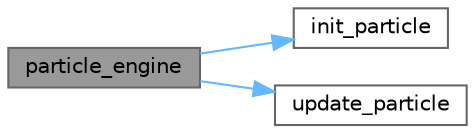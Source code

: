digraph "particle_engine"
{
 // LATEX_PDF_SIZE
  bgcolor="transparent";
  edge [fontname=Helvetica,fontsize=10,labelfontname=Helvetica,labelfontsize=10];
  node [fontname=Helvetica,fontsize=10,shape=box,height=0.2,width=0.4];
  rankdir="LR";
  Node1 [id="Node000001",label="particle_engine",height=0.2,width=0.4,color="gray40", fillcolor="grey60", style="filled", fontcolor="black",tooltip=" "];
  Node1 -> Node2 [id="edge1_Node000001_Node000002",color="steelblue1",style="solid",tooltip=" "];
  Node2 [id="Node000002",label="init_particle",height=0.2,width=0.4,color="grey40", fillcolor="white", style="filled",URL="$particles_8c.html#aa16ee78a7af6ce5946591b7ffda93c5f",tooltip=" "];
  Node1 -> Node3 [id="edge2_Node000001_Node000003",color="steelblue1",style="solid",tooltip=" "];
  Node3 [id="Node000003",label="update_particle",height=0.2,width=0.4,color="grey40", fillcolor="white", style="filled",URL="$particles_8c.html#a1fb6310fc2bef2b87a07193911665e92",tooltip=" "];
}
